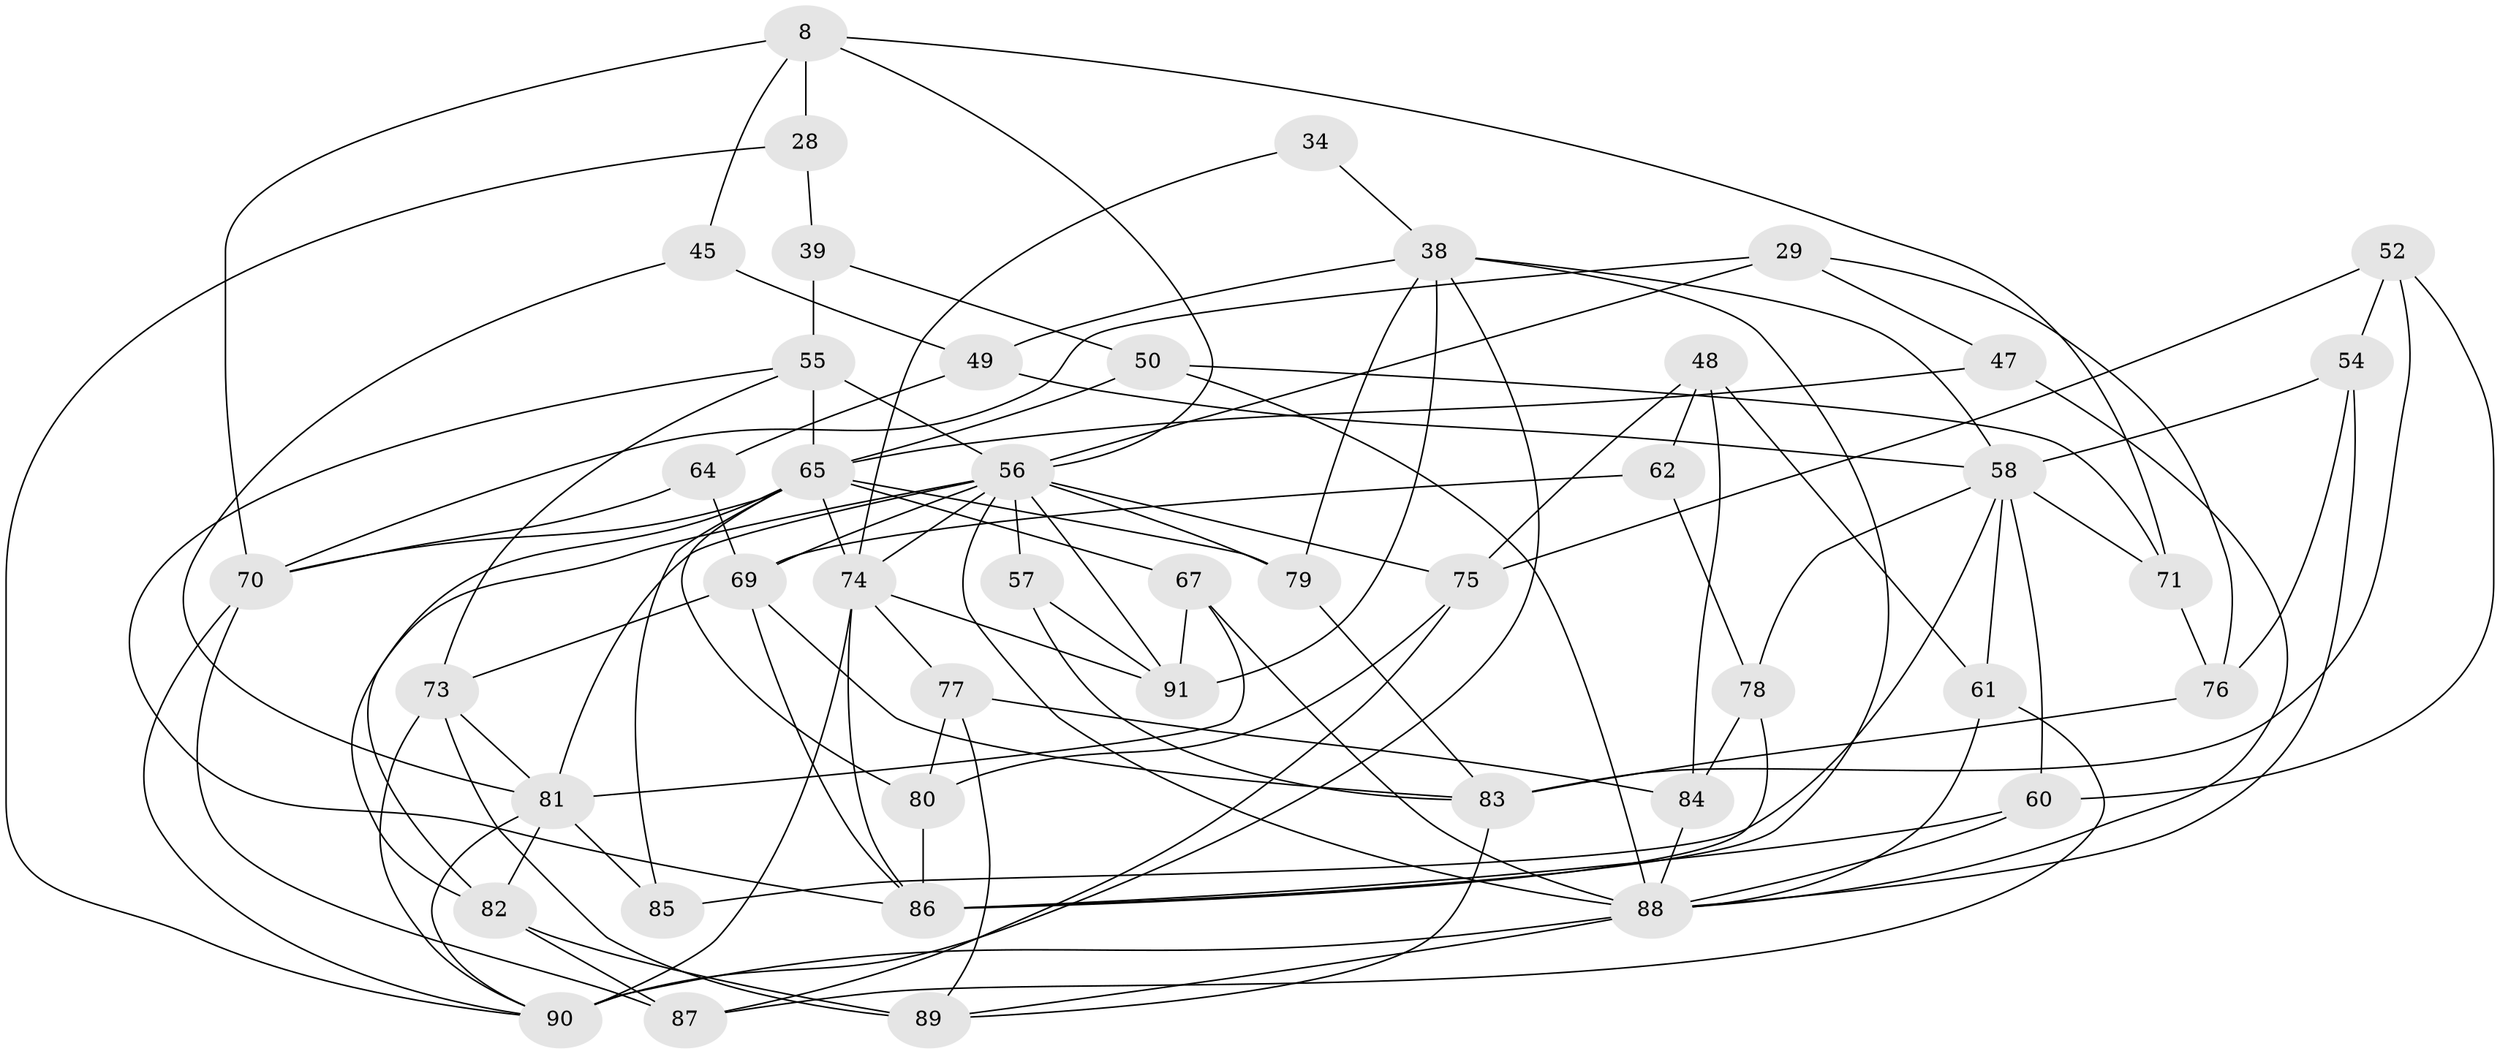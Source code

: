 // original degree distribution, {4: 1.0}
// Generated by graph-tools (version 1.1) at 2025/57/03/09/25 04:57:14]
// undirected, 45 vertices, 111 edges
graph export_dot {
graph [start="1"]
  node [color=gray90,style=filled];
  8 [super="+2"];
  28;
  29 [super="+5"];
  34;
  38 [super="+27"];
  39;
  45;
  47;
  48;
  49 [super="+20"];
  50 [super="+9"];
  52;
  54;
  55 [super="+46"];
  56 [super="+14+32+41"];
  57 [super="+40"];
  58 [super="+36+43"];
  60;
  61;
  62;
  64;
  65 [super="+12+26+44"];
  67;
  69 [super="+59+19"];
  70 [super="+35"];
  71;
  73 [super="+53"];
  74 [super="+18+72"];
  75 [super="+66"];
  76;
  77;
  78;
  79;
  80;
  81 [super="+23+51"];
  82 [super="+42"];
  83 [super="+10+22+63"];
  84;
  85;
  86 [super="+21+37"];
  87;
  88 [super="+6+15+33"];
  89 [super="+31"];
  90 [super="+30+68"];
  91 [super="+24"];
  8 -- 28 [weight=2];
  8 -- 71;
  8 -- 70;
  8 -- 45;
  8 -- 56;
  28 -- 39;
  28 -- 90;
  29 -- 70;
  29 -- 47 [weight=2];
  29 -- 76;
  29 -- 56 [weight=2];
  34 -- 74 [weight=3];
  34 -- 38;
  38 -- 49 [weight=2];
  38 -- 79;
  38 -- 91;
  38 -- 86 [weight=2];
  38 -- 90 [weight=2];
  38 -- 58;
  39 -- 50 [weight=2];
  39 -- 55;
  45 -- 49 [weight=2];
  45 -- 81;
  47 -- 88;
  47 -- 65;
  48 -- 61;
  48 -- 75;
  48 -- 62;
  48 -- 84;
  49 -- 58;
  49 -- 64;
  50 -- 71;
  50 -- 88;
  50 -- 65 [weight=2];
  52 -- 54;
  52 -- 75;
  52 -- 83;
  52 -- 60;
  54 -- 76;
  54 -- 88;
  54 -- 58;
  55 -- 86;
  55 -- 65;
  55 -- 56 [weight=2];
  55 -- 73;
  56 -- 75 [weight=2];
  56 -- 69;
  56 -- 79;
  56 -- 82;
  56 -- 57;
  56 -- 91;
  56 -- 74;
  56 -- 81 [weight=2];
  56 -- 88;
  57 -- 83 [weight=3];
  57 -- 91 [weight=2];
  58 -- 78;
  58 -- 61;
  58 -- 85;
  58 -- 60;
  58 -- 71;
  60 -- 86;
  60 -- 88;
  61 -- 87;
  61 -- 88;
  62 -- 69 [weight=2];
  62 -- 78;
  64 -- 69 [weight=2];
  64 -- 70;
  65 -- 80;
  65 -- 74 [weight=2];
  65 -- 67;
  65 -- 85;
  65 -- 82;
  65 -- 79;
  65 -- 70;
  67 -- 81;
  67 -- 88;
  67 -- 91;
  69 -- 83 [weight=3];
  69 -- 86;
  69 -- 73;
  70 -- 87;
  70 -- 90;
  71 -- 76;
  73 -- 81 [weight=2];
  73 -- 90;
  73 -- 89;
  74 -- 77;
  74 -- 90;
  74 -- 91;
  74 -- 86;
  75 -- 80;
  75 -- 87;
  76 -- 83;
  77 -- 80;
  77 -- 89;
  77 -- 84;
  78 -- 84;
  78 -- 86;
  79 -- 83;
  80 -- 86;
  81 -- 85 [weight=2];
  81 -- 90;
  81 -- 82;
  82 -- 89 [weight=2];
  82 -- 87;
  83 -- 89;
  84 -- 88;
  88 -- 90;
  88 -- 89;
}
